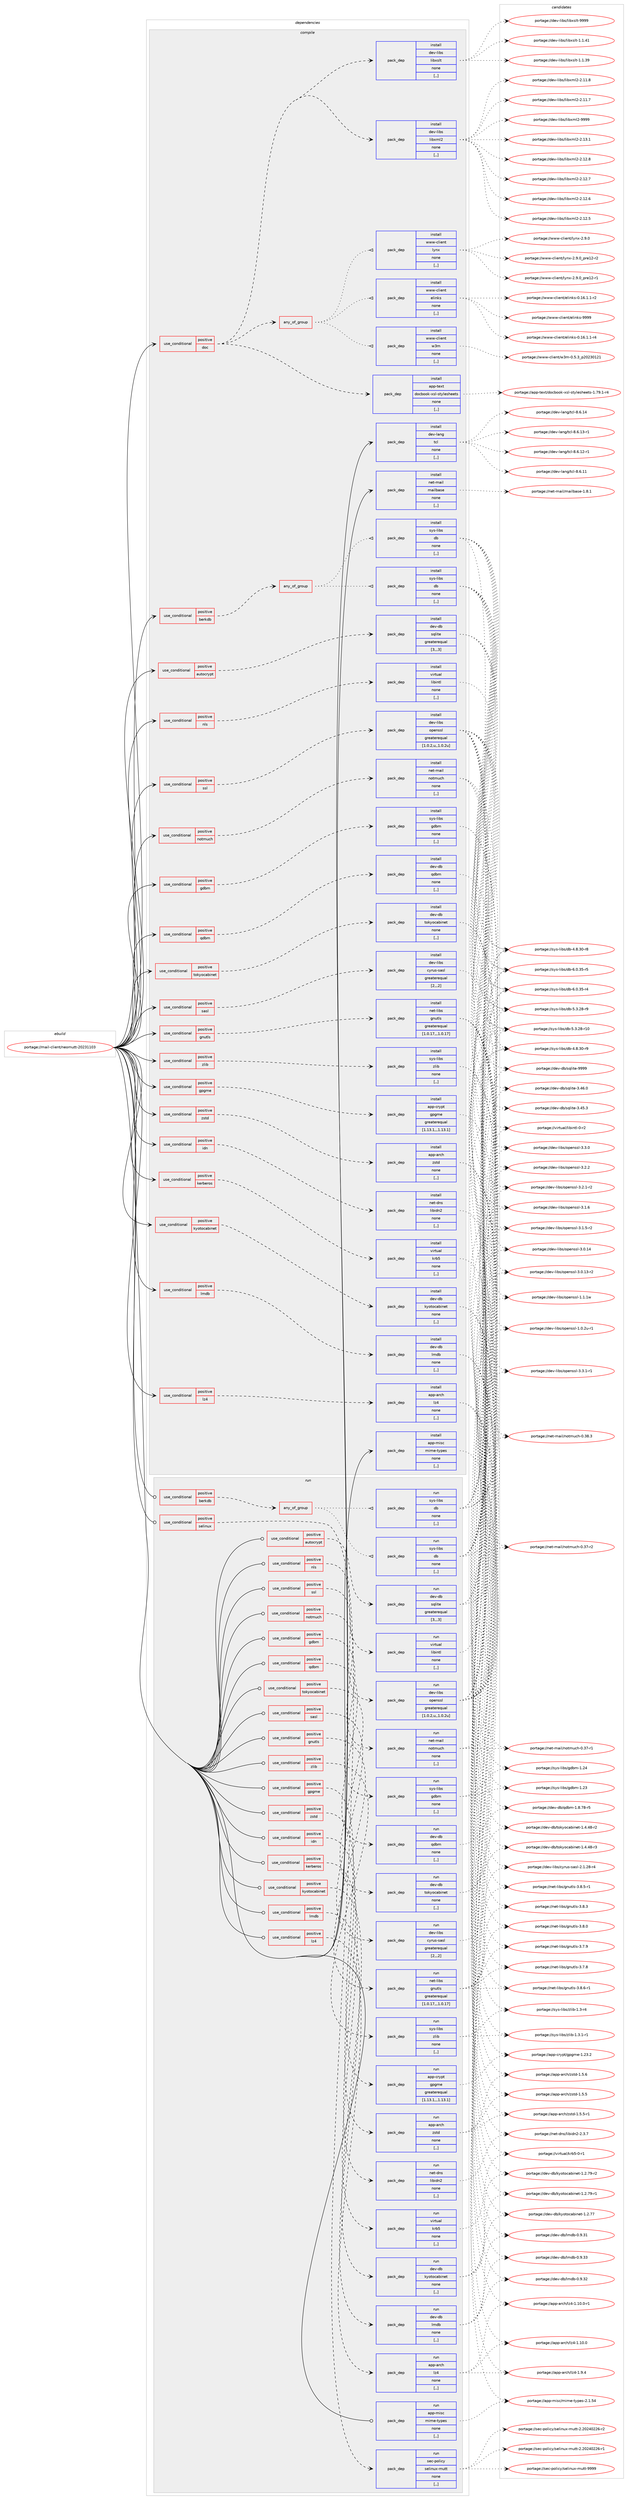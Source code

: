 digraph prolog {

# *************
# Graph options
# *************

newrank=true;
concentrate=true;
compound=true;
graph [rankdir=LR,fontname=Helvetica,fontsize=10,ranksep=1.5];#, ranksep=2.5, nodesep=0.2];
edge  [arrowhead=vee];
node  [fontname=Helvetica,fontsize=10];

# **********
# The ebuild
# **********

subgraph cluster_leftcol {
color=gray;
label=<<i>ebuild</i>>;
id [label="portage://mail-client/neomutt-20231103", color=red, width=4, href="../mail-client/neomutt-20231103.svg"];
}

# ****************
# The dependencies
# ****************

subgraph cluster_midcol {
color=gray;
label=<<i>dependencies</i>>;
subgraph cluster_compile {
fillcolor="#eeeeee";
style=filled;
label=<<i>compile</i>>;
subgraph cond69732 {
dependency277398 [label=<<TABLE BORDER="0" CELLBORDER="1" CELLSPACING="0" CELLPADDING="4"><TR><TD ROWSPAN="3" CELLPADDING="10">use_conditional</TD></TR><TR><TD>positive</TD></TR><TR><TD>autocrypt</TD></TR></TABLE>>, shape=none, color=red];
subgraph pack205429 {
dependency277399 [label=<<TABLE BORDER="0" CELLBORDER="1" CELLSPACING="0" CELLPADDING="4" WIDTH="220"><TR><TD ROWSPAN="6" CELLPADDING="30">pack_dep</TD></TR><TR><TD WIDTH="110">install</TD></TR><TR><TD>dev-db</TD></TR><TR><TD>sqlite</TD></TR><TR><TD>greaterequal</TD></TR><TR><TD>[3,,,3]</TD></TR></TABLE>>, shape=none, color=blue];
}
dependency277398:e -> dependency277399:w [weight=20,style="dashed",arrowhead="vee"];
}
id:e -> dependency277398:w [weight=20,style="solid",arrowhead="vee"];
subgraph cond69733 {
dependency277400 [label=<<TABLE BORDER="0" CELLBORDER="1" CELLSPACING="0" CELLPADDING="4"><TR><TD ROWSPAN="3" CELLPADDING="10">use_conditional</TD></TR><TR><TD>positive</TD></TR><TR><TD>berkdb</TD></TR></TABLE>>, shape=none, color=red];
subgraph any2076 {
dependency277401 [label=<<TABLE BORDER="0" CELLBORDER="1" CELLSPACING="0" CELLPADDING="4"><TR><TD CELLPADDING="10">any_of_group</TD></TR></TABLE>>, shape=none, color=red];subgraph pack205430 {
dependency277402 [label=<<TABLE BORDER="0" CELLBORDER="1" CELLSPACING="0" CELLPADDING="4" WIDTH="220"><TR><TD ROWSPAN="6" CELLPADDING="30">pack_dep</TD></TR><TR><TD WIDTH="110">install</TD></TR><TR><TD>sys-libs</TD></TR><TR><TD>db</TD></TR><TR><TD>none</TD></TR><TR><TD>[,,]</TD></TR></TABLE>>, shape=none, color=blue];
}
dependency277401:e -> dependency277402:w [weight=20,style="dotted",arrowhead="oinv"];
subgraph pack205431 {
dependency277403 [label=<<TABLE BORDER="0" CELLBORDER="1" CELLSPACING="0" CELLPADDING="4" WIDTH="220"><TR><TD ROWSPAN="6" CELLPADDING="30">pack_dep</TD></TR><TR><TD WIDTH="110">install</TD></TR><TR><TD>sys-libs</TD></TR><TR><TD>db</TD></TR><TR><TD>none</TD></TR><TR><TD>[,,]</TD></TR></TABLE>>, shape=none, color=blue];
}
dependency277401:e -> dependency277403:w [weight=20,style="dotted",arrowhead="oinv"];
}
dependency277400:e -> dependency277401:w [weight=20,style="dashed",arrowhead="vee"];
}
id:e -> dependency277400:w [weight=20,style="solid",arrowhead="vee"];
subgraph cond69734 {
dependency277404 [label=<<TABLE BORDER="0" CELLBORDER="1" CELLSPACING="0" CELLPADDING="4"><TR><TD ROWSPAN="3" CELLPADDING="10">use_conditional</TD></TR><TR><TD>positive</TD></TR><TR><TD>doc</TD></TR></TABLE>>, shape=none, color=red];
subgraph pack205432 {
dependency277405 [label=<<TABLE BORDER="0" CELLBORDER="1" CELLSPACING="0" CELLPADDING="4" WIDTH="220"><TR><TD ROWSPAN="6" CELLPADDING="30">pack_dep</TD></TR><TR><TD WIDTH="110">install</TD></TR><TR><TD>dev-libs</TD></TR><TR><TD>libxml2</TD></TR><TR><TD>none</TD></TR><TR><TD>[,,]</TD></TR></TABLE>>, shape=none, color=blue];
}
dependency277404:e -> dependency277405:w [weight=20,style="dashed",arrowhead="vee"];
subgraph pack205433 {
dependency277406 [label=<<TABLE BORDER="0" CELLBORDER="1" CELLSPACING="0" CELLPADDING="4" WIDTH="220"><TR><TD ROWSPAN="6" CELLPADDING="30">pack_dep</TD></TR><TR><TD WIDTH="110">install</TD></TR><TR><TD>dev-libs</TD></TR><TR><TD>libxslt</TD></TR><TR><TD>none</TD></TR><TR><TD>[,,]</TD></TR></TABLE>>, shape=none, color=blue];
}
dependency277404:e -> dependency277406:w [weight=20,style="dashed",arrowhead="vee"];
subgraph pack205434 {
dependency277407 [label=<<TABLE BORDER="0" CELLBORDER="1" CELLSPACING="0" CELLPADDING="4" WIDTH="220"><TR><TD ROWSPAN="6" CELLPADDING="30">pack_dep</TD></TR><TR><TD WIDTH="110">install</TD></TR><TR><TD>app-text</TD></TR><TR><TD>docbook-xsl-stylesheets</TD></TR><TR><TD>none</TD></TR><TR><TD>[,,]</TD></TR></TABLE>>, shape=none, color=blue];
}
dependency277404:e -> dependency277407:w [weight=20,style="dashed",arrowhead="vee"];
subgraph any2077 {
dependency277408 [label=<<TABLE BORDER="0" CELLBORDER="1" CELLSPACING="0" CELLPADDING="4"><TR><TD CELLPADDING="10">any_of_group</TD></TR></TABLE>>, shape=none, color=red];subgraph pack205435 {
dependency277409 [label=<<TABLE BORDER="0" CELLBORDER="1" CELLSPACING="0" CELLPADDING="4" WIDTH="220"><TR><TD ROWSPAN="6" CELLPADDING="30">pack_dep</TD></TR><TR><TD WIDTH="110">install</TD></TR><TR><TD>www-client</TD></TR><TR><TD>lynx</TD></TR><TR><TD>none</TD></TR><TR><TD>[,,]</TD></TR></TABLE>>, shape=none, color=blue];
}
dependency277408:e -> dependency277409:w [weight=20,style="dotted",arrowhead="oinv"];
subgraph pack205436 {
dependency277410 [label=<<TABLE BORDER="0" CELLBORDER="1" CELLSPACING="0" CELLPADDING="4" WIDTH="220"><TR><TD ROWSPAN="6" CELLPADDING="30">pack_dep</TD></TR><TR><TD WIDTH="110">install</TD></TR><TR><TD>www-client</TD></TR><TR><TD>w3m</TD></TR><TR><TD>none</TD></TR><TR><TD>[,,]</TD></TR></TABLE>>, shape=none, color=blue];
}
dependency277408:e -> dependency277410:w [weight=20,style="dotted",arrowhead="oinv"];
subgraph pack205437 {
dependency277411 [label=<<TABLE BORDER="0" CELLBORDER="1" CELLSPACING="0" CELLPADDING="4" WIDTH="220"><TR><TD ROWSPAN="6" CELLPADDING="30">pack_dep</TD></TR><TR><TD WIDTH="110">install</TD></TR><TR><TD>www-client</TD></TR><TR><TD>elinks</TD></TR><TR><TD>none</TD></TR><TR><TD>[,,]</TD></TR></TABLE>>, shape=none, color=blue];
}
dependency277408:e -> dependency277411:w [weight=20,style="dotted",arrowhead="oinv"];
}
dependency277404:e -> dependency277408:w [weight=20,style="dashed",arrowhead="vee"];
}
id:e -> dependency277404:w [weight=20,style="solid",arrowhead="vee"];
subgraph cond69735 {
dependency277412 [label=<<TABLE BORDER="0" CELLBORDER="1" CELLSPACING="0" CELLPADDING="4"><TR><TD ROWSPAN="3" CELLPADDING="10">use_conditional</TD></TR><TR><TD>positive</TD></TR><TR><TD>gdbm</TD></TR></TABLE>>, shape=none, color=red];
subgraph pack205438 {
dependency277413 [label=<<TABLE BORDER="0" CELLBORDER="1" CELLSPACING="0" CELLPADDING="4" WIDTH="220"><TR><TD ROWSPAN="6" CELLPADDING="30">pack_dep</TD></TR><TR><TD WIDTH="110">install</TD></TR><TR><TD>sys-libs</TD></TR><TR><TD>gdbm</TD></TR><TR><TD>none</TD></TR><TR><TD>[,,]</TD></TR></TABLE>>, shape=none, color=blue];
}
dependency277412:e -> dependency277413:w [weight=20,style="dashed",arrowhead="vee"];
}
id:e -> dependency277412:w [weight=20,style="solid",arrowhead="vee"];
subgraph cond69736 {
dependency277414 [label=<<TABLE BORDER="0" CELLBORDER="1" CELLSPACING="0" CELLPADDING="4"><TR><TD ROWSPAN="3" CELLPADDING="10">use_conditional</TD></TR><TR><TD>positive</TD></TR><TR><TD>gnutls</TD></TR></TABLE>>, shape=none, color=red];
subgraph pack205439 {
dependency277415 [label=<<TABLE BORDER="0" CELLBORDER="1" CELLSPACING="0" CELLPADDING="4" WIDTH="220"><TR><TD ROWSPAN="6" CELLPADDING="30">pack_dep</TD></TR><TR><TD WIDTH="110">install</TD></TR><TR><TD>net-libs</TD></TR><TR><TD>gnutls</TD></TR><TR><TD>greaterequal</TD></TR><TR><TD>[1.0.17,,,1.0.17]</TD></TR></TABLE>>, shape=none, color=blue];
}
dependency277414:e -> dependency277415:w [weight=20,style="dashed",arrowhead="vee"];
}
id:e -> dependency277414:w [weight=20,style="solid",arrowhead="vee"];
subgraph cond69737 {
dependency277416 [label=<<TABLE BORDER="0" CELLBORDER="1" CELLSPACING="0" CELLPADDING="4"><TR><TD ROWSPAN="3" CELLPADDING="10">use_conditional</TD></TR><TR><TD>positive</TD></TR><TR><TD>gpgme</TD></TR></TABLE>>, shape=none, color=red];
subgraph pack205440 {
dependency277417 [label=<<TABLE BORDER="0" CELLBORDER="1" CELLSPACING="0" CELLPADDING="4" WIDTH="220"><TR><TD ROWSPAN="6" CELLPADDING="30">pack_dep</TD></TR><TR><TD WIDTH="110">install</TD></TR><TR><TD>app-crypt</TD></TR><TR><TD>gpgme</TD></TR><TR><TD>greaterequal</TD></TR><TR><TD>[1.13.1,,,1.13.1]</TD></TR></TABLE>>, shape=none, color=blue];
}
dependency277416:e -> dependency277417:w [weight=20,style="dashed",arrowhead="vee"];
}
id:e -> dependency277416:w [weight=20,style="solid",arrowhead="vee"];
subgraph cond69738 {
dependency277418 [label=<<TABLE BORDER="0" CELLBORDER="1" CELLSPACING="0" CELLPADDING="4"><TR><TD ROWSPAN="3" CELLPADDING="10">use_conditional</TD></TR><TR><TD>positive</TD></TR><TR><TD>idn</TD></TR></TABLE>>, shape=none, color=red];
subgraph pack205441 {
dependency277419 [label=<<TABLE BORDER="0" CELLBORDER="1" CELLSPACING="0" CELLPADDING="4" WIDTH="220"><TR><TD ROWSPAN="6" CELLPADDING="30">pack_dep</TD></TR><TR><TD WIDTH="110">install</TD></TR><TR><TD>net-dns</TD></TR><TR><TD>libidn2</TD></TR><TR><TD>none</TD></TR><TR><TD>[,,]</TD></TR></TABLE>>, shape=none, color=blue];
}
dependency277418:e -> dependency277419:w [weight=20,style="dashed",arrowhead="vee"];
}
id:e -> dependency277418:w [weight=20,style="solid",arrowhead="vee"];
subgraph cond69739 {
dependency277420 [label=<<TABLE BORDER="0" CELLBORDER="1" CELLSPACING="0" CELLPADDING="4"><TR><TD ROWSPAN="3" CELLPADDING="10">use_conditional</TD></TR><TR><TD>positive</TD></TR><TR><TD>kerberos</TD></TR></TABLE>>, shape=none, color=red];
subgraph pack205442 {
dependency277421 [label=<<TABLE BORDER="0" CELLBORDER="1" CELLSPACING="0" CELLPADDING="4" WIDTH="220"><TR><TD ROWSPAN="6" CELLPADDING="30">pack_dep</TD></TR><TR><TD WIDTH="110">install</TD></TR><TR><TD>virtual</TD></TR><TR><TD>krb5</TD></TR><TR><TD>none</TD></TR><TR><TD>[,,]</TD></TR></TABLE>>, shape=none, color=blue];
}
dependency277420:e -> dependency277421:w [weight=20,style="dashed",arrowhead="vee"];
}
id:e -> dependency277420:w [weight=20,style="solid",arrowhead="vee"];
subgraph cond69740 {
dependency277422 [label=<<TABLE BORDER="0" CELLBORDER="1" CELLSPACING="0" CELLPADDING="4"><TR><TD ROWSPAN="3" CELLPADDING="10">use_conditional</TD></TR><TR><TD>positive</TD></TR><TR><TD>kyotocabinet</TD></TR></TABLE>>, shape=none, color=red];
subgraph pack205443 {
dependency277423 [label=<<TABLE BORDER="0" CELLBORDER="1" CELLSPACING="0" CELLPADDING="4" WIDTH="220"><TR><TD ROWSPAN="6" CELLPADDING="30">pack_dep</TD></TR><TR><TD WIDTH="110">install</TD></TR><TR><TD>dev-db</TD></TR><TR><TD>kyotocabinet</TD></TR><TR><TD>none</TD></TR><TR><TD>[,,]</TD></TR></TABLE>>, shape=none, color=blue];
}
dependency277422:e -> dependency277423:w [weight=20,style="dashed",arrowhead="vee"];
}
id:e -> dependency277422:w [weight=20,style="solid",arrowhead="vee"];
subgraph cond69741 {
dependency277424 [label=<<TABLE BORDER="0" CELLBORDER="1" CELLSPACING="0" CELLPADDING="4"><TR><TD ROWSPAN="3" CELLPADDING="10">use_conditional</TD></TR><TR><TD>positive</TD></TR><TR><TD>lmdb</TD></TR></TABLE>>, shape=none, color=red];
subgraph pack205444 {
dependency277425 [label=<<TABLE BORDER="0" CELLBORDER="1" CELLSPACING="0" CELLPADDING="4" WIDTH="220"><TR><TD ROWSPAN="6" CELLPADDING="30">pack_dep</TD></TR><TR><TD WIDTH="110">install</TD></TR><TR><TD>dev-db</TD></TR><TR><TD>lmdb</TD></TR><TR><TD>none</TD></TR><TR><TD>[,,]</TD></TR></TABLE>>, shape=none, color=blue];
}
dependency277424:e -> dependency277425:w [weight=20,style="dashed",arrowhead="vee"];
}
id:e -> dependency277424:w [weight=20,style="solid",arrowhead="vee"];
subgraph cond69742 {
dependency277426 [label=<<TABLE BORDER="0" CELLBORDER="1" CELLSPACING="0" CELLPADDING="4"><TR><TD ROWSPAN="3" CELLPADDING="10">use_conditional</TD></TR><TR><TD>positive</TD></TR><TR><TD>lz4</TD></TR></TABLE>>, shape=none, color=red];
subgraph pack205445 {
dependency277427 [label=<<TABLE BORDER="0" CELLBORDER="1" CELLSPACING="0" CELLPADDING="4" WIDTH="220"><TR><TD ROWSPAN="6" CELLPADDING="30">pack_dep</TD></TR><TR><TD WIDTH="110">install</TD></TR><TR><TD>app-arch</TD></TR><TR><TD>lz4</TD></TR><TR><TD>none</TD></TR><TR><TD>[,,]</TD></TR></TABLE>>, shape=none, color=blue];
}
dependency277426:e -> dependency277427:w [weight=20,style="dashed",arrowhead="vee"];
}
id:e -> dependency277426:w [weight=20,style="solid",arrowhead="vee"];
subgraph cond69743 {
dependency277428 [label=<<TABLE BORDER="0" CELLBORDER="1" CELLSPACING="0" CELLPADDING="4"><TR><TD ROWSPAN="3" CELLPADDING="10">use_conditional</TD></TR><TR><TD>positive</TD></TR><TR><TD>nls</TD></TR></TABLE>>, shape=none, color=red];
subgraph pack205446 {
dependency277429 [label=<<TABLE BORDER="0" CELLBORDER="1" CELLSPACING="0" CELLPADDING="4" WIDTH="220"><TR><TD ROWSPAN="6" CELLPADDING="30">pack_dep</TD></TR><TR><TD WIDTH="110">install</TD></TR><TR><TD>virtual</TD></TR><TR><TD>libintl</TD></TR><TR><TD>none</TD></TR><TR><TD>[,,]</TD></TR></TABLE>>, shape=none, color=blue];
}
dependency277428:e -> dependency277429:w [weight=20,style="dashed",arrowhead="vee"];
}
id:e -> dependency277428:w [weight=20,style="solid",arrowhead="vee"];
subgraph cond69744 {
dependency277430 [label=<<TABLE BORDER="0" CELLBORDER="1" CELLSPACING="0" CELLPADDING="4"><TR><TD ROWSPAN="3" CELLPADDING="10">use_conditional</TD></TR><TR><TD>positive</TD></TR><TR><TD>notmuch</TD></TR></TABLE>>, shape=none, color=red];
subgraph pack205447 {
dependency277431 [label=<<TABLE BORDER="0" CELLBORDER="1" CELLSPACING="0" CELLPADDING="4" WIDTH="220"><TR><TD ROWSPAN="6" CELLPADDING="30">pack_dep</TD></TR><TR><TD WIDTH="110">install</TD></TR><TR><TD>net-mail</TD></TR><TR><TD>notmuch</TD></TR><TR><TD>none</TD></TR><TR><TD>[,,]</TD></TR></TABLE>>, shape=none, color=blue];
}
dependency277430:e -> dependency277431:w [weight=20,style="dashed",arrowhead="vee"];
}
id:e -> dependency277430:w [weight=20,style="solid",arrowhead="vee"];
subgraph cond69745 {
dependency277432 [label=<<TABLE BORDER="0" CELLBORDER="1" CELLSPACING="0" CELLPADDING="4"><TR><TD ROWSPAN="3" CELLPADDING="10">use_conditional</TD></TR><TR><TD>positive</TD></TR><TR><TD>qdbm</TD></TR></TABLE>>, shape=none, color=red];
subgraph pack205448 {
dependency277433 [label=<<TABLE BORDER="0" CELLBORDER="1" CELLSPACING="0" CELLPADDING="4" WIDTH="220"><TR><TD ROWSPAN="6" CELLPADDING="30">pack_dep</TD></TR><TR><TD WIDTH="110">install</TD></TR><TR><TD>dev-db</TD></TR><TR><TD>qdbm</TD></TR><TR><TD>none</TD></TR><TR><TD>[,,]</TD></TR></TABLE>>, shape=none, color=blue];
}
dependency277432:e -> dependency277433:w [weight=20,style="dashed",arrowhead="vee"];
}
id:e -> dependency277432:w [weight=20,style="solid",arrowhead="vee"];
subgraph cond69746 {
dependency277434 [label=<<TABLE BORDER="0" CELLBORDER="1" CELLSPACING="0" CELLPADDING="4"><TR><TD ROWSPAN="3" CELLPADDING="10">use_conditional</TD></TR><TR><TD>positive</TD></TR><TR><TD>sasl</TD></TR></TABLE>>, shape=none, color=red];
subgraph pack205449 {
dependency277435 [label=<<TABLE BORDER="0" CELLBORDER="1" CELLSPACING="0" CELLPADDING="4" WIDTH="220"><TR><TD ROWSPAN="6" CELLPADDING="30">pack_dep</TD></TR><TR><TD WIDTH="110">install</TD></TR><TR><TD>dev-libs</TD></TR><TR><TD>cyrus-sasl</TD></TR><TR><TD>greaterequal</TD></TR><TR><TD>[2,,,2]</TD></TR></TABLE>>, shape=none, color=blue];
}
dependency277434:e -> dependency277435:w [weight=20,style="dashed",arrowhead="vee"];
}
id:e -> dependency277434:w [weight=20,style="solid",arrowhead="vee"];
subgraph cond69747 {
dependency277436 [label=<<TABLE BORDER="0" CELLBORDER="1" CELLSPACING="0" CELLPADDING="4"><TR><TD ROWSPAN="3" CELLPADDING="10">use_conditional</TD></TR><TR><TD>positive</TD></TR><TR><TD>ssl</TD></TR></TABLE>>, shape=none, color=red];
subgraph pack205450 {
dependency277437 [label=<<TABLE BORDER="0" CELLBORDER="1" CELLSPACING="0" CELLPADDING="4" WIDTH="220"><TR><TD ROWSPAN="6" CELLPADDING="30">pack_dep</TD></TR><TR><TD WIDTH="110">install</TD></TR><TR><TD>dev-libs</TD></TR><TR><TD>openssl</TD></TR><TR><TD>greaterequal</TD></TR><TR><TD>[1.0.2,u,,1.0.2u]</TD></TR></TABLE>>, shape=none, color=blue];
}
dependency277436:e -> dependency277437:w [weight=20,style="dashed",arrowhead="vee"];
}
id:e -> dependency277436:w [weight=20,style="solid",arrowhead="vee"];
subgraph cond69748 {
dependency277438 [label=<<TABLE BORDER="0" CELLBORDER="1" CELLSPACING="0" CELLPADDING="4"><TR><TD ROWSPAN="3" CELLPADDING="10">use_conditional</TD></TR><TR><TD>positive</TD></TR><TR><TD>tokyocabinet</TD></TR></TABLE>>, shape=none, color=red];
subgraph pack205451 {
dependency277439 [label=<<TABLE BORDER="0" CELLBORDER="1" CELLSPACING="0" CELLPADDING="4" WIDTH="220"><TR><TD ROWSPAN="6" CELLPADDING="30">pack_dep</TD></TR><TR><TD WIDTH="110">install</TD></TR><TR><TD>dev-db</TD></TR><TR><TD>tokyocabinet</TD></TR><TR><TD>none</TD></TR><TR><TD>[,,]</TD></TR></TABLE>>, shape=none, color=blue];
}
dependency277438:e -> dependency277439:w [weight=20,style="dashed",arrowhead="vee"];
}
id:e -> dependency277438:w [weight=20,style="solid",arrowhead="vee"];
subgraph cond69749 {
dependency277440 [label=<<TABLE BORDER="0" CELLBORDER="1" CELLSPACING="0" CELLPADDING="4"><TR><TD ROWSPAN="3" CELLPADDING="10">use_conditional</TD></TR><TR><TD>positive</TD></TR><TR><TD>zlib</TD></TR></TABLE>>, shape=none, color=red];
subgraph pack205452 {
dependency277441 [label=<<TABLE BORDER="0" CELLBORDER="1" CELLSPACING="0" CELLPADDING="4" WIDTH="220"><TR><TD ROWSPAN="6" CELLPADDING="30">pack_dep</TD></TR><TR><TD WIDTH="110">install</TD></TR><TR><TD>sys-libs</TD></TR><TR><TD>zlib</TD></TR><TR><TD>none</TD></TR><TR><TD>[,,]</TD></TR></TABLE>>, shape=none, color=blue];
}
dependency277440:e -> dependency277441:w [weight=20,style="dashed",arrowhead="vee"];
}
id:e -> dependency277440:w [weight=20,style="solid",arrowhead="vee"];
subgraph cond69750 {
dependency277442 [label=<<TABLE BORDER="0" CELLBORDER="1" CELLSPACING="0" CELLPADDING="4"><TR><TD ROWSPAN="3" CELLPADDING="10">use_conditional</TD></TR><TR><TD>positive</TD></TR><TR><TD>zstd</TD></TR></TABLE>>, shape=none, color=red];
subgraph pack205453 {
dependency277443 [label=<<TABLE BORDER="0" CELLBORDER="1" CELLSPACING="0" CELLPADDING="4" WIDTH="220"><TR><TD ROWSPAN="6" CELLPADDING="30">pack_dep</TD></TR><TR><TD WIDTH="110">install</TD></TR><TR><TD>app-arch</TD></TR><TR><TD>zstd</TD></TR><TR><TD>none</TD></TR><TR><TD>[,,]</TD></TR></TABLE>>, shape=none, color=blue];
}
dependency277442:e -> dependency277443:w [weight=20,style="dashed",arrowhead="vee"];
}
id:e -> dependency277442:w [weight=20,style="solid",arrowhead="vee"];
subgraph pack205454 {
dependency277444 [label=<<TABLE BORDER="0" CELLBORDER="1" CELLSPACING="0" CELLPADDING="4" WIDTH="220"><TR><TD ROWSPAN="6" CELLPADDING="30">pack_dep</TD></TR><TR><TD WIDTH="110">install</TD></TR><TR><TD>app-misc</TD></TR><TR><TD>mime-types</TD></TR><TR><TD>none</TD></TR><TR><TD>[,,]</TD></TR></TABLE>>, shape=none, color=blue];
}
id:e -> dependency277444:w [weight=20,style="solid",arrowhead="vee"];
subgraph pack205455 {
dependency277445 [label=<<TABLE BORDER="0" CELLBORDER="1" CELLSPACING="0" CELLPADDING="4" WIDTH="220"><TR><TD ROWSPAN="6" CELLPADDING="30">pack_dep</TD></TR><TR><TD WIDTH="110">install</TD></TR><TR><TD>dev-lang</TD></TR><TR><TD>tcl</TD></TR><TR><TD>none</TD></TR><TR><TD>[,,]</TD></TR></TABLE>>, shape=none, color=blue];
}
id:e -> dependency277445:w [weight=20,style="solid",arrowhead="vee"];
subgraph pack205456 {
dependency277446 [label=<<TABLE BORDER="0" CELLBORDER="1" CELLSPACING="0" CELLPADDING="4" WIDTH="220"><TR><TD ROWSPAN="6" CELLPADDING="30">pack_dep</TD></TR><TR><TD WIDTH="110">install</TD></TR><TR><TD>net-mail</TD></TR><TR><TD>mailbase</TD></TR><TR><TD>none</TD></TR><TR><TD>[,,]</TD></TR></TABLE>>, shape=none, color=blue];
}
id:e -> dependency277446:w [weight=20,style="solid",arrowhead="vee"];
}
subgraph cluster_compileandrun {
fillcolor="#eeeeee";
style=filled;
label=<<i>compile and run</i>>;
}
subgraph cluster_run {
fillcolor="#eeeeee";
style=filled;
label=<<i>run</i>>;
subgraph cond69751 {
dependency277447 [label=<<TABLE BORDER="0" CELLBORDER="1" CELLSPACING="0" CELLPADDING="4"><TR><TD ROWSPAN="3" CELLPADDING="10">use_conditional</TD></TR><TR><TD>positive</TD></TR><TR><TD>autocrypt</TD></TR></TABLE>>, shape=none, color=red];
subgraph pack205457 {
dependency277448 [label=<<TABLE BORDER="0" CELLBORDER="1" CELLSPACING="0" CELLPADDING="4" WIDTH="220"><TR><TD ROWSPAN="6" CELLPADDING="30">pack_dep</TD></TR><TR><TD WIDTH="110">run</TD></TR><TR><TD>dev-db</TD></TR><TR><TD>sqlite</TD></TR><TR><TD>greaterequal</TD></TR><TR><TD>[3,,,3]</TD></TR></TABLE>>, shape=none, color=blue];
}
dependency277447:e -> dependency277448:w [weight=20,style="dashed",arrowhead="vee"];
}
id:e -> dependency277447:w [weight=20,style="solid",arrowhead="odot"];
subgraph cond69752 {
dependency277449 [label=<<TABLE BORDER="0" CELLBORDER="1" CELLSPACING="0" CELLPADDING="4"><TR><TD ROWSPAN="3" CELLPADDING="10">use_conditional</TD></TR><TR><TD>positive</TD></TR><TR><TD>berkdb</TD></TR></TABLE>>, shape=none, color=red];
subgraph any2078 {
dependency277450 [label=<<TABLE BORDER="0" CELLBORDER="1" CELLSPACING="0" CELLPADDING="4"><TR><TD CELLPADDING="10">any_of_group</TD></TR></TABLE>>, shape=none, color=red];subgraph pack205458 {
dependency277451 [label=<<TABLE BORDER="0" CELLBORDER="1" CELLSPACING="0" CELLPADDING="4" WIDTH="220"><TR><TD ROWSPAN="6" CELLPADDING="30">pack_dep</TD></TR><TR><TD WIDTH="110">run</TD></TR><TR><TD>sys-libs</TD></TR><TR><TD>db</TD></TR><TR><TD>none</TD></TR><TR><TD>[,,]</TD></TR></TABLE>>, shape=none, color=blue];
}
dependency277450:e -> dependency277451:w [weight=20,style="dotted",arrowhead="oinv"];
subgraph pack205459 {
dependency277452 [label=<<TABLE BORDER="0" CELLBORDER="1" CELLSPACING="0" CELLPADDING="4" WIDTH="220"><TR><TD ROWSPAN="6" CELLPADDING="30">pack_dep</TD></TR><TR><TD WIDTH="110">run</TD></TR><TR><TD>sys-libs</TD></TR><TR><TD>db</TD></TR><TR><TD>none</TD></TR><TR><TD>[,,]</TD></TR></TABLE>>, shape=none, color=blue];
}
dependency277450:e -> dependency277452:w [weight=20,style="dotted",arrowhead="oinv"];
}
dependency277449:e -> dependency277450:w [weight=20,style="dashed",arrowhead="vee"];
}
id:e -> dependency277449:w [weight=20,style="solid",arrowhead="odot"];
subgraph cond69753 {
dependency277453 [label=<<TABLE BORDER="0" CELLBORDER="1" CELLSPACING="0" CELLPADDING="4"><TR><TD ROWSPAN="3" CELLPADDING="10">use_conditional</TD></TR><TR><TD>positive</TD></TR><TR><TD>gdbm</TD></TR></TABLE>>, shape=none, color=red];
subgraph pack205460 {
dependency277454 [label=<<TABLE BORDER="0" CELLBORDER="1" CELLSPACING="0" CELLPADDING="4" WIDTH="220"><TR><TD ROWSPAN="6" CELLPADDING="30">pack_dep</TD></TR><TR><TD WIDTH="110">run</TD></TR><TR><TD>sys-libs</TD></TR><TR><TD>gdbm</TD></TR><TR><TD>none</TD></TR><TR><TD>[,,]</TD></TR></TABLE>>, shape=none, color=blue];
}
dependency277453:e -> dependency277454:w [weight=20,style="dashed",arrowhead="vee"];
}
id:e -> dependency277453:w [weight=20,style="solid",arrowhead="odot"];
subgraph cond69754 {
dependency277455 [label=<<TABLE BORDER="0" CELLBORDER="1" CELLSPACING="0" CELLPADDING="4"><TR><TD ROWSPAN="3" CELLPADDING="10">use_conditional</TD></TR><TR><TD>positive</TD></TR><TR><TD>gnutls</TD></TR></TABLE>>, shape=none, color=red];
subgraph pack205461 {
dependency277456 [label=<<TABLE BORDER="0" CELLBORDER="1" CELLSPACING="0" CELLPADDING="4" WIDTH="220"><TR><TD ROWSPAN="6" CELLPADDING="30">pack_dep</TD></TR><TR><TD WIDTH="110">run</TD></TR><TR><TD>net-libs</TD></TR><TR><TD>gnutls</TD></TR><TR><TD>greaterequal</TD></TR><TR><TD>[1.0.17,,,1.0.17]</TD></TR></TABLE>>, shape=none, color=blue];
}
dependency277455:e -> dependency277456:w [weight=20,style="dashed",arrowhead="vee"];
}
id:e -> dependency277455:w [weight=20,style="solid",arrowhead="odot"];
subgraph cond69755 {
dependency277457 [label=<<TABLE BORDER="0" CELLBORDER="1" CELLSPACING="0" CELLPADDING="4"><TR><TD ROWSPAN="3" CELLPADDING="10">use_conditional</TD></TR><TR><TD>positive</TD></TR><TR><TD>gpgme</TD></TR></TABLE>>, shape=none, color=red];
subgraph pack205462 {
dependency277458 [label=<<TABLE BORDER="0" CELLBORDER="1" CELLSPACING="0" CELLPADDING="4" WIDTH="220"><TR><TD ROWSPAN="6" CELLPADDING="30">pack_dep</TD></TR><TR><TD WIDTH="110">run</TD></TR><TR><TD>app-crypt</TD></TR><TR><TD>gpgme</TD></TR><TR><TD>greaterequal</TD></TR><TR><TD>[1.13.1,,,1.13.1]</TD></TR></TABLE>>, shape=none, color=blue];
}
dependency277457:e -> dependency277458:w [weight=20,style="dashed",arrowhead="vee"];
}
id:e -> dependency277457:w [weight=20,style="solid",arrowhead="odot"];
subgraph cond69756 {
dependency277459 [label=<<TABLE BORDER="0" CELLBORDER="1" CELLSPACING="0" CELLPADDING="4"><TR><TD ROWSPAN="3" CELLPADDING="10">use_conditional</TD></TR><TR><TD>positive</TD></TR><TR><TD>idn</TD></TR></TABLE>>, shape=none, color=red];
subgraph pack205463 {
dependency277460 [label=<<TABLE BORDER="0" CELLBORDER="1" CELLSPACING="0" CELLPADDING="4" WIDTH="220"><TR><TD ROWSPAN="6" CELLPADDING="30">pack_dep</TD></TR><TR><TD WIDTH="110">run</TD></TR><TR><TD>net-dns</TD></TR><TR><TD>libidn2</TD></TR><TR><TD>none</TD></TR><TR><TD>[,,]</TD></TR></TABLE>>, shape=none, color=blue];
}
dependency277459:e -> dependency277460:w [weight=20,style="dashed",arrowhead="vee"];
}
id:e -> dependency277459:w [weight=20,style="solid",arrowhead="odot"];
subgraph cond69757 {
dependency277461 [label=<<TABLE BORDER="0" CELLBORDER="1" CELLSPACING="0" CELLPADDING="4"><TR><TD ROWSPAN="3" CELLPADDING="10">use_conditional</TD></TR><TR><TD>positive</TD></TR><TR><TD>kerberos</TD></TR></TABLE>>, shape=none, color=red];
subgraph pack205464 {
dependency277462 [label=<<TABLE BORDER="0" CELLBORDER="1" CELLSPACING="0" CELLPADDING="4" WIDTH="220"><TR><TD ROWSPAN="6" CELLPADDING="30">pack_dep</TD></TR><TR><TD WIDTH="110">run</TD></TR><TR><TD>virtual</TD></TR><TR><TD>krb5</TD></TR><TR><TD>none</TD></TR><TR><TD>[,,]</TD></TR></TABLE>>, shape=none, color=blue];
}
dependency277461:e -> dependency277462:w [weight=20,style="dashed",arrowhead="vee"];
}
id:e -> dependency277461:w [weight=20,style="solid",arrowhead="odot"];
subgraph cond69758 {
dependency277463 [label=<<TABLE BORDER="0" CELLBORDER="1" CELLSPACING="0" CELLPADDING="4"><TR><TD ROWSPAN="3" CELLPADDING="10">use_conditional</TD></TR><TR><TD>positive</TD></TR><TR><TD>kyotocabinet</TD></TR></TABLE>>, shape=none, color=red];
subgraph pack205465 {
dependency277464 [label=<<TABLE BORDER="0" CELLBORDER="1" CELLSPACING="0" CELLPADDING="4" WIDTH="220"><TR><TD ROWSPAN="6" CELLPADDING="30">pack_dep</TD></TR><TR><TD WIDTH="110">run</TD></TR><TR><TD>dev-db</TD></TR><TR><TD>kyotocabinet</TD></TR><TR><TD>none</TD></TR><TR><TD>[,,]</TD></TR></TABLE>>, shape=none, color=blue];
}
dependency277463:e -> dependency277464:w [weight=20,style="dashed",arrowhead="vee"];
}
id:e -> dependency277463:w [weight=20,style="solid",arrowhead="odot"];
subgraph cond69759 {
dependency277465 [label=<<TABLE BORDER="0" CELLBORDER="1" CELLSPACING="0" CELLPADDING="4"><TR><TD ROWSPAN="3" CELLPADDING="10">use_conditional</TD></TR><TR><TD>positive</TD></TR><TR><TD>lmdb</TD></TR></TABLE>>, shape=none, color=red];
subgraph pack205466 {
dependency277466 [label=<<TABLE BORDER="0" CELLBORDER="1" CELLSPACING="0" CELLPADDING="4" WIDTH="220"><TR><TD ROWSPAN="6" CELLPADDING="30">pack_dep</TD></TR><TR><TD WIDTH="110">run</TD></TR><TR><TD>dev-db</TD></TR><TR><TD>lmdb</TD></TR><TR><TD>none</TD></TR><TR><TD>[,,]</TD></TR></TABLE>>, shape=none, color=blue];
}
dependency277465:e -> dependency277466:w [weight=20,style="dashed",arrowhead="vee"];
}
id:e -> dependency277465:w [weight=20,style="solid",arrowhead="odot"];
subgraph cond69760 {
dependency277467 [label=<<TABLE BORDER="0" CELLBORDER="1" CELLSPACING="0" CELLPADDING="4"><TR><TD ROWSPAN="3" CELLPADDING="10">use_conditional</TD></TR><TR><TD>positive</TD></TR><TR><TD>lz4</TD></TR></TABLE>>, shape=none, color=red];
subgraph pack205467 {
dependency277468 [label=<<TABLE BORDER="0" CELLBORDER="1" CELLSPACING="0" CELLPADDING="4" WIDTH="220"><TR><TD ROWSPAN="6" CELLPADDING="30">pack_dep</TD></TR><TR><TD WIDTH="110">run</TD></TR><TR><TD>app-arch</TD></TR><TR><TD>lz4</TD></TR><TR><TD>none</TD></TR><TR><TD>[,,]</TD></TR></TABLE>>, shape=none, color=blue];
}
dependency277467:e -> dependency277468:w [weight=20,style="dashed",arrowhead="vee"];
}
id:e -> dependency277467:w [weight=20,style="solid",arrowhead="odot"];
subgraph cond69761 {
dependency277469 [label=<<TABLE BORDER="0" CELLBORDER="1" CELLSPACING="0" CELLPADDING="4"><TR><TD ROWSPAN="3" CELLPADDING="10">use_conditional</TD></TR><TR><TD>positive</TD></TR><TR><TD>nls</TD></TR></TABLE>>, shape=none, color=red];
subgraph pack205468 {
dependency277470 [label=<<TABLE BORDER="0" CELLBORDER="1" CELLSPACING="0" CELLPADDING="4" WIDTH="220"><TR><TD ROWSPAN="6" CELLPADDING="30">pack_dep</TD></TR><TR><TD WIDTH="110">run</TD></TR><TR><TD>virtual</TD></TR><TR><TD>libintl</TD></TR><TR><TD>none</TD></TR><TR><TD>[,,]</TD></TR></TABLE>>, shape=none, color=blue];
}
dependency277469:e -> dependency277470:w [weight=20,style="dashed",arrowhead="vee"];
}
id:e -> dependency277469:w [weight=20,style="solid",arrowhead="odot"];
subgraph cond69762 {
dependency277471 [label=<<TABLE BORDER="0" CELLBORDER="1" CELLSPACING="0" CELLPADDING="4"><TR><TD ROWSPAN="3" CELLPADDING="10">use_conditional</TD></TR><TR><TD>positive</TD></TR><TR><TD>notmuch</TD></TR></TABLE>>, shape=none, color=red];
subgraph pack205469 {
dependency277472 [label=<<TABLE BORDER="0" CELLBORDER="1" CELLSPACING="0" CELLPADDING="4" WIDTH="220"><TR><TD ROWSPAN="6" CELLPADDING="30">pack_dep</TD></TR><TR><TD WIDTH="110">run</TD></TR><TR><TD>net-mail</TD></TR><TR><TD>notmuch</TD></TR><TR><TD>none</TD></TR><TR><TD>[,,]</TD></TR></TABLE>>, shape=none, color=blue];
}
dependency277471:e -> dependency277472:w [weight=20,style="dashed",arrowhead="vee"];
}
id:e -> dependency277471:w [weight=20,style="solid",arrowhead="odot"];
subgraph cond69763 {
dependency277473 [label=<<TABLE BORDER="0" CELLBORDER="1" CELLSPACING="0" CELLPADDING="4"><TR><TD ROWSPAN="3" CELLPADDING="10">use_conditional</TD></TR><TR><TD>positive</TD></TR><TR><TD>qdbm</TD></TR></TABLE>>, shape=none, color=red];
subgraph pack205470 {
dependency277474 [label=<<TABLE BORDER="0" CELLBORDER="1" CELLSPACING="0" CELLPADDING="4" WIDTH="220"><TR><TD ROWSPAN="6" CELLPADDING="30">pack_dep</TD></TR><TR><TD WIDTH="110">run</TD></TR><TR><TD>dev-db</TD></TR><TR><TD>qdbm</TD></TR><TR><TD>none</TD></TR><TR><TD>[,,]</TD></TR></TABLE>>, shape=none, color=blue];
}
dependency277473:e -> dependency277474:w [weight=20,style="dashed",arrowhead="vee"];
}
id:e -> dependency277473:w [weight=20,style="solid",arrowhead="odot"];
subgraph cond69764 {
dependency277475 [label=<<TABLE BORDER="0" CELLBORDER="1" CELLSPACING="0" CELLPADDING="4"><TR><TD ROWSPAN="3" CELLPADDING="10">use_conditional</TD></TR><TR><TD>positive</TD></TR><TR><TD>sasl</TD></TR></TABLE>>, shape=none, color=red];
subgraph pack205471 {
dependency277476 [label=<<TABLE BORDER="0" CELLBORDER="1" CELLSPACING="0" CELLPADDING="4" WIDTH="220"><TR><TD ROWSPAN="6" CELLPADDING="30">pack_dep</TD></TR><TR><TD WIDTH="110">run</TD></TR><TR><TD>dev-libs</TD></TR><TR><TD>cyrus-sasl</TD></TR><TR><TD>greaterequal</TD></TR><TR><TD>[2,,,2]</TD></TR></TABLE>>, shape=none, color=blue];
}
dependency277475:e -> dependency277476:w [weight=20,style="dashed",arrowhead="vee"];
}
id:e -> dependency277475:w [weight=20,style="solid",arrowhead="odot"];
subgraph cond69765 {
dependency277477 [label=<<TABLE BORDER="0" CELLBORDER="1" CELLSPACING="0" CELLPADDING="4"><TR><TD ROWSPAN="3" CELLPADDING="10">use_conditional</TD></TR><TR><TD>positive</TD></TR><TR><TD>selinux</TD></TR></TABLE>>, shape=none, color=red];
subgraph pack205472 {
dependency277478 [label=<<TABLE BORDER="0" CELLBORDER="1" CELLSPACING="0" CELLPADDING="4" WIDTH="220"><TR><TD ROWSPAN="6" CELLPADDING="30">pack_dep</TD></TR><TR><TD WIDTH="110">run</TD></TR><TR><TD>sec-policy</TD></TR><TR><TD>selinux-mutt</TD></TR><TR><TD>none</TD></TR><TR><TD>[,,]</TD></TR></TABLE>>, shape=none, color=blue];
}
dependency277477:e -> dependency277478:w [weight=20,style="dashed",arrowhead="vee"];
}
id:e -> dependency277477:w [weight=20,style="solid",arrowhead="odot"];
subgraph cond69766 {
dependency277479 [label=<<TABLE BORDER="0" CELLBORDER="1" CELLSPACING="0" CELLPADDING="4"><TR><TD ROWSPAN="3" CELLPADDING="10">use_conditional</TD></TR><TR><TD>positive</TD></TR><TR><TD>ssl</TD></TR></TABLE>>, shape=none, color=red];
subgraph pack205473 {
dependency277480 [label=<<TABLE BORDER="0" CELLBORDER="1" CELLSPACING="0" CELLPADDING="4" WIDTH="220"><TR><TD ROWSPAN="6" CELLPADDING="30">pack_dep</TD></TR><TR><TD WIDTH="110">run</TD></TR><TR><TD>dev-libs</TD></TR><TR><TD>openssl</TD></TR><TR><TD>greaterequal</TD></TR><TR><TD>[1.0.2,u,,1.0.2u]</TD></TR></TABLE>>, shape=none, color=blue];
}
dependency277479:e -> dependency277480:w [weight=20,style="dashed",arrowhead="vee"];
}
id:e -> dependency277479:w [weight=20,style="solid",arrowhead="odot"];
subgraph cond69767 {
dependency277481 [label=<<TABLE BORDER="0" CELLBORDER="1" CELLSPACING="0" CELLPADDING="4"><TR><TD ROWSPAN="3" CELLPADDING="10">use_conditional</TD></TR><TR><TD>positive</TD></TR><TR><TD>tokyocabinet</TD></TR></TABLE>>, shape=none, color=red];
subgraph pack205474 {
dependency277482 [label=<<TABLE BORDER="0" CELLBORDER="1" CELLSPACING="0" CELLPADDING="4" WIDTH="220"><TR><TD ROWSPAN="6" CELLPADDING="30">pack_dep</TD></TR><TR><TD WIDTH="110">run</TD></TR><TR><TD>dev-db</TD></TR><TR><TD>tokyocabinet</TD></TR><TR><TD>none</TD></TR><TR><TD>[,,]</TD></TR></TABLE>>, shape=none, color=blue];
}
dependency277481:e -> dependency277482:w [weight=20,style="dashed",arrowhead="vee"];
}
id:e -> dependency277481:w [weight=20,style="solid",arrowhead="odot"];
subgraph cond69768 {
dependency277483 [label=<<TABLE BORDER="0" CELLBORDER="1" CELLSPACING="0" CELLPADDING="4"><TR><TD ROWSPAN="3" CELLPADDING="10">use_conditional</TD></TR><TR><TD>positive</TD></TR><TR><TD>zlib</TD></TR></TABLE>>, shape=none, color=red];
subgraph pack205475 {
dependency277484 [label=<<TABLE BORDER="0" CELLBORDER="1" CELLSPACING="0" CELLPADDING="4" WIDTH="220"><TR><TD ROWSPAN="6" CELLPADDING="30">pack_dep</TD></TR><TR><TD WIDTH="110">run</TD></TR><TR><TD>sys-libs</TD></TR><TR><TD>zlib</TD></TR><TR><TD>none</TD></TR><TR><TD>[,,]</TD></TR></TABLE>>, shape=none, color=blue];
}
dependency277483:e -> dependency277484:w [weight=20,style="dashed",arrowhead="vee"];
}
id:e -> dependency277483:w [weight=20,style="solid",arrowhead="odot"];
subgraph cond69769 {
dependency277485 [label=<<TABLE BORDER="0" CELLBORDER="1" CELLSPACING="0" CELLPADDING="4"><TR><TD ROWSPAN="3" CELLPADDING="10">use_conditional</TD></TR><TR><TD>positive</TD></TR><TR><TD>zstd</TD></TR></TABLE>>, shape=none, color=red];
subgraph pack205476 {
dependency277486 [label=<<TABLE BORDER="0" CELLBORDER="1" CELLSPACING="0" CELLPADDING="4" WIDTH="220"><TR><TD ROWSPAN="6" CELLPADDING="30">pack_dep</TD></TR><TR><TD WIDTH="110">run</TD></TR><TR><TD>app-arch</TD></TR><TR><TD>zstd</TD></TR><TR><TD>none</TD></TR><TR><TD>[,,]</TD></TR></TABLE>>, shape=none, color=blue];
}
dependency277485:e -> dependency277486:w [weight=20,style="dashed",arrowhead="vee"];
}
id:e -> dependency277485:w [weight=20,style="solid",arrowhead="odot"];
subgraph pack205477 {
dependency277487 [label=<<TABLE BORDER="0" CELLBORDER="1" CELLSPACING="0" CELLPADDING="4" WIDTH="220"><TR><TD ROWSPAN="6" CELLPADDING="30">pack_dep</TD></TR><TR><TD WIDTH="110">run</TD></TR><TR><TD>app-misc</TD></TR><TR><TD>mime-types</TD></TR><TR><TD>none</TD></TR><TR><TD>[,,]</TD></TR></TABLE>>, shape=none, color=blue];
}
id:e -> dependency277487:w [weight=20,style="solid",arrowhead="odot"];
}
}

# **************
# The candidates
# **************

subgraph cluster_choices {
rank=same;
color=gray;
label=<<i>candidates</i>>;

subgraph choice205429 {
color=black;
nodesep=1;
choice1001011184510098471151131081051161014557575757 [label="portage://dev-db/sqlite-9999", color=red, width=4,href="../dev-db/sqlite-9999.svg"];
choice10010111845100984711511310810511610145514652544648 [label="portage://dev-db/sqlite-3.46.0", color=red, width=4,href="../dev-db/sqlite-3.46.0.svg"];
choice10010111845100984711511310810511610145514652534651 [label="portage://dev-db/sqlite-3.45.3", color=red, width=4,href="../dev-db/sqlite-3.45.3.svg"];
dependency277399:e -> choice1001011184510098471151131081051161014557575757:w [style=dotted,weight="100"];
dependency277399:e -> choice10010111845100984711511310810511610145514652544648:w [style=dotted,weight="100"];
dependency277399:e -> choice10010111845100984711511310810511610145514652534651:w [style=dotted,weight="100"];
}
subgraph choice205430 {
color=black;
nodesep=1;
choice11512111545108105981154710098455446484651534511453 [label="portage://sys-libs/db-6.0.35-r5", color=red, width=4,href="../sys-libs/db-6.0.35-r5.svg"];
choice11512111545108105981154710098455446484651534511452 [label="portage://sys-libs/db-6.0.35-r4", color=red, width=4,href="../sys-libs/db-6.0.35-r4.svg"];
choice11512111545108105981154710098455346514650564511457 [label="portage://sys-libs/db-5.3.28-r9", color=red, width=4,href="../sys-libs/db-5.3.28-r9.svg"];
choice1151211154510810598115471009845534651465056451144948 [label="portage://sys-libs/db-5.3.28-r10", color=red, width=4,href="../sys-libs/db-5.3.28-r10.svg"];
choice11512111545108105981154710098455246564651484511457 [label="portage://sys-libs/db-4.8.30-r9", color=red, width=4,href="../sys-libs/db-4.8.30-r9.svg"];
choice11512111545108105981154710098455246564651484511456 [label="portage://sys-libs/db-4.8.30-r8", color=red, width=4,href="../sys-libs/db-4.8.30-r8.svg"];
dependency277402:e -> choice11512111545108105981154710098455446484651534511453:w [style=dotted,weight="100"];
dependency277402:e -> choice11512111545108105981154710098455446484651534511452:w [style=dotted,weight="100"];
dependency277402:e -> choice11512111545108105981154710098455346514650564511457:w [style=dotted,weight="100"];
dependency277402:e -> choice1151211154510810598115471009845534651465056451144948:w [style=dotted,weight="100"];
dependency277402:e -> choice11512111545108105981154710098455246564651484511457:w [style=dotted,weight="100"];
dependency277402:e -> choice11512111545108105981154710098455246564651484511456:w [style=dotted,weight="100"];
}
subgraph choice205431 {
color=black;
nodesep=1;
choice11512111545108105981154710098455446484651534511453 [label="portage://sys-libs/db-6.0.35-r5", color=red, width=4,href="../sys-libs/db-6.0.35-r5.svg"];
choice11512111545108105981154710098455446484651534511452 [label="portage://sys-libs/db-6.0.35-r4", color=red, width=4,href="../sys-libs/db-6.0.35-r4.svg"];
choice11512111545108105981154710098455346514650564511457 [label="portage://sys-libs/db-5.3.28-r9", color=red, width=4,href="../sys-libs/db-5.3.28-r9.svg"];
choice1151211154510810598115471009845534651465056451144948 [label="portage://sys-libs/db-5.3.28-r10", color=red, width=4,href="../sys-libs/db-5.3.28-r10.svg"];
choice11512111545108105981154710098455246564651484511457 [label="portage://sys-libs/db-4.8.30-r9", color=red, width=4,href="../sys-libs/db-4.8.30-r9.svg"];
choice11512111545108105981154710098455246564651484511456 [label="portage://sys-libs/db-4.8.30-r8", color=red, width=4,href="../sys-libs/db-4.8.30-r8.svg"];
dependency277403:e -> choice11512111545108105981154710098455446484651534511453:w [style=dotted,weight="100"];
dependency277403:e -> choice11512111545108105981154710098455446484651534511452:w [style=dotted,weight="100"];
dependency277403:e -> choice11512111545108105981154710098455346514650564511457:w [style=dotted,weight="100"];
dependency277403:e -> choice1151211154510810598115471009845534651465056451144948:w [style=dotted,weight="100"];
dependency277403:e -> choice11512111545108105981154710098455246564651484511457:w [style=dotted,weight="100"];
dependency277403:e -> choice11512111545108105981154710098455246564651484511456:w [style=dotted,weight="100"];
}
subgraph choice205432 {
color=black;
nodesep=1;
choice10010111845108105981154710810598120109108504557575757 [label="portage://dev-libs/libxml2-9999", color=red, width=4,href="../dev-libs/libxml2-9999.svg"];
choice100101118451081059811547108105981201091085045504649514649 [label="portage://dev-libs/libxml2-2.13.1", color=red, width=4,href="../dev-libs/libxml2-2.13.1.svg"];
choice100101118451081059811547108105981201091085045504649504656 [label="portage://dev-libs/libxml2-2.12.8", color=red, width=4,href="../dev-libs/libxml2-2.12.8.svg"];
choice100101118451081059811547108105981201091085045504649504655 [label="portage://dev-libs/libxml2-2.12.7", color=red, width=4,href="../dev-libs/libxml2-2.12.7.svg"];
choice100101118451081059811547108105981201091085045504649504654 [label="portage://dev-libs/libxml2-2.12.6", color=red, width=4,href="../dev-libs/libxml2-2.12.6.svg"];
choice100101118451081059811547108105981201091085045504649504653 [label="portage://dev-libs/libxml2-2.12.5", color=red, width=4,href="../dev-libs/libxml2-2.12.5.svg"];
choice100101118451081059811547108105981201091085045504649494656 [label="portage://dev-libs/libxml2-2.11.8", color=red, width=4,href="../dev-libs/libxml2-2.11.8.svg"];
choice100101118451081059811547108105981201091085045504649494655 [label="portage://dev-libs/libxml2-2.11.7", color=red, width=4,href="../dev-libs/libxml2-2.11.7.svg"];
dependency277405:e -> choice10010111845108105981154710810598120109108504557575757:w [style=dotted,weight="100"];
dependency277405:e -> choice100101118451081059811547108105981201091085045504649514649:w [style=dotted,weight="100"];
dependency277405:e -> choice100101118451081059811547108105981201091085045504649504656:w [style=dotted,weight="100"];
dependency277405:e -> choice100101118451081059811547108105981201091085045504649504655:w [style=dotted,weight="100"];
dependency277405:e -> choice100101118451081059811547108105981201091085045504649504654:w [style=dotted,weight="100"];
dependency277405:e -> choice100101118451081059811547108105981201091085045504649504653:w [style=dotted,weight="100"];
dependency277405:e -> choice100101118451081059811547108105981201091085045504649494656:w [style=dotted,weight="100"];
dependency277405:e -> choice100101118451081059811547108105981201091085045504649494655:w [style=dotted,weight="100"];
}
subgraph choice205433 {
color=black;
nodesep=1;
choice100101118451081059811547108105981201151081164557575757 [label="portage://dev-libs/libxslt-9999", color=red, width=4,href="../dev-libs/libxslt-9999.svg"];
choice1001011184510810598115471081059812011510811645494649465249 [label="portage://dev-libs/libxslt-1.1.41", color=red, width=4,href="../dev-libs/libxslt-1.1.41.svg"];
choice1001011184510810598115471081059812011510811645494649465157 [label="portage://dev-libs/libxslt-1.1.39", color=red, width=4,href="../dev-libs/libxslt-1.1.39.svg"];
dependency277406:e -> choice100101118451081059811547108105981201151081164557575757:w [style=dotted,weight="100"];
dependency277406:e -> choice1001011184510810598115471081059812011510811645494649465249:w [style=dotted,weight="100"];
dependency277406:e -> choice1001011184510810598115471081059812011510811645494649465157:w [style=dotted,weight="100"];
}
subgraph choice205434 {
color=black;
nodesep=1;
choice97112112451161011201164710011199981111111074512011510845115116121108101115104101101116115454946555746494511452 [label="portage://app-text/docbook-xsl-stylesheets-1.79.1-r4", color=red, width=4,href="../app-text/docbook-xsl-stylesheets-1.79.1-r4.svg"];
dependency277407:e -> choice97112112451161011201164710011199981111111074512011510845115116121108101115104101101116115454946555746494511452:w [style=dotted,weight="100"];
}
subgraph choice205435 {
color=black;
nodesep=1;
choice1191191194599108105101110116471081211101204550465746489511211410149504511450 [label="portage://www-client/lynx-2.9.0_pre12-r2", color=red, width=4,href="../www-client/lynx-2.9.0_pre12-r2.svg"];
choice1191191194599108105101110116471081211101204550465746489511211410149504511449 [label="portage://www-client/lynx-2.9.0_pre12-r1", color=red, width=4,href="../www-client/lynx-2.9.0_pre12-r1.svg"];
choice119119119459910810510111011647108121110120455046574648 [label="portage://www-client/lynx-2.9.0", color=red, width=4,href="../www-client/lynx-2.9.0.svg"];
dependency277409:e -> choice1191191194599108105101110116471081211101204550465746489511211410149504511450:w [style=dotted,weight="100"];
dependency277409:e -> choice1191191194599108105101110116471081211101204550465746489511211410149504511449:w [style=dotted,weight="100"];
dependency277409:e -> choice119119119459910810510111011647108121110120455046574648:w [style=dotted,weight="100"];
}
subgraph choice205436 {
color=black;
nodesep=1;
choice11911911945991081051011101164711951109454846534651951125048505148495049 [label="portage://www-client/w3m-0.5.3_p20230121", color=red, width=4,href="../www-client/w3m-0.5.3_p20230121.svg"];
dependency277410:e -> choice11911911945991081051011101164711951109454846534651951125048505148495049:w [style=dotted,weight="100"];
}
subgraph choice205437 {
color=black;
nodesep=1;
choice1191191194599108105101110116471011081051101071154557575757 [label="portage://www-client/elinks-9999", color=red, width=4,href="../www-client/elinks-9999.svg"];
choice1191191194599108105101110116471011081051101071154548464954464946494511452 [label="portage://www-client/elinks-0.16.1.1-r4", color=red, width=4,href="../www-client/elinks-0.16.1.1-r4.svg"];
choice1191191194599108105101110116471011081051101071154548464954464946494511450 [label="portage://www-client/elinks-0.16.1.1-r2", color=red, width=4,href="../www-client/elinks-0.16.1.1-r2.svg"];
dependency277411:e -> choice1191191194599108105101110116471011081051101071154557575757:w [style=dotted,weight="100"];
dependency277411:e -> choice1191191194599108105101110116471011081051101071154548464954464946494511452:w [style=dotted,weight="100"];
dependency277411:e -> choice1191191194599108105101110116471011081051101071154548464954464946494511450:w [style=dotted,weight="100"];
}
subgraph choice205438 {
color=black;
nodesep=1;
choice115121115451081059811547103100981094549465052 [label="portage://sys-libs/gdbm-1.24", color=red, width=4,href="../sys-libs/gdbm-1.24.svg"];
choice115121115451081059811547103100981094549465051 [label="portage://sys-libs/gdbm-1.23", color=red, width=4,href="../sys-libs/gdbm-1.23.svg"];
dependency277413:e -> choice115121115451081059811547103100981094549465052:w [style=dotted,weight="100"];
dependency277413:e -> choice115121115451081059811547103100981094549465051:w [style=dotted,weight="100"];
}
subgraph choice205439 {
color=black;
nodesep=1;
choice1101011164510810598115471031101171161081154551465646544511449 [label="portage://net-libs/gnutls-3.8.6-r1", color=red, width=4,href="../net-libs/gnutls-3.8.6-r1.svg"];
choice1101011164510810598115471031101171161081154551465646534511449 [label="portage://net-libs/gnutls-3.8.5-r1", color=red, width=4,href="../net-libs/gnutls-3.8.5-r1.svg"];
choice110101116451081059811547103110117116108115455146564651 [label="portage://net-libs/gnutls-3.8.3", color=red, width=4,href="../net-libs/gnutls-3.8.3.svg"];
choice110101116451081059811547103110117116108115455146564648 [label="portage://net-libs/gnutls-3.8.0", color=red, width=4,href="../net-libs/gnutls-3.8.0.svg"];
choice110101116451081059811547103110117116108115455146554657 [label="portage://net-libs/gnutls-3.7.9", color=red, width=4,href="../net-libs/gnutls-3.7.9.svg"];
choice110101116451081059811547103110117116108115455146554656 [label="portage://net-libs/gnutls-3.7.8", color=red, width=4,href="../net-libs/gnutls-3.7.8.svg"];
dependency277415:e -> choice1101011164510810598115471031101171161081154551465646544511449:w [style=dotted,weight="100"];
dependency277415:e -> choice1101011164510810598115471031101171161081154551465646534511449:w [style=dotted,weight="100"];
dependency277415:e -> choice110101116451081059811547103110117116108115455146564651:w [style=dotted,weight="100"];
dependency277415:e -> choice110101116451081059811547103110117116108115455146564648:w [style=dotted,weight="100"];
dependency277415:e -> choice110101116451081059811547103110117116108115455146554657:w [style=dotted,weight="100"];
dependency277415:e -> choice110101116451081059811547103110117116108115455146554656:w [style=dotted,weight="100"];
}
subgraph choice205440 {
color=black;
nodesep=1;
choice9711211245991141211121164710311210310910145494650514650 [label="portage://app-crypt/gpgme-1.23.2", color=red, width=4,href="../app-crypt/gpgme-1.23.2.svg"];
dependency277417:e -> choice9711211245991141211121164710311210310910145494650514650:w [style=dotted,weight="100"];
}
subgraph choice205441 {
color=black;
nodesep=1;
choice11010111645100110115471081059810510011050455046514655 [label="portage://net-dns/libidn2-2.3.7", color=red, width=4,href="../net-dns/libidn2-2.3.7.svg"];
dependency277419:e -> choice11010111645100110115471081059810510011050455046514655:w [style=dotted,weight="100"];
}
subgraph choice205442 {
color=black;
nodesep=1;
choice1181051141161179710847107114985345484511449 [label="portage://virtual/krb5-0-r1", color=red, width=4,href="../virtual/krb5-0-r1.svg"];
dependency277421:e -> choice1181051141161179710847107114985345484511449:w [style=dotted,weight="100"];
}
subgraph choice205443 {
color=black;
nodesep=1;
choice100101118451009847107121111116111999798105110101116454946504655574511450 [label="portage://dev-db/kyotocabinet-1.2.79-r2", color=red, width=4,href="../dev-db/kyotocabinet-1.2.79-r2.svg"];
choice100101118451009847107121111116111999798105110101116454946504655574511449 [label="portage://dev-db/kyotocabinet-1.2.79-r1", color=red, width=4,href="../dev-db/kyotocabinet-1.2.79-r1.svg"];
choice10010111845100984710712111111611199979810511010111645494650465555 [label="portage://dev-db/kyotocabinet-1.2.77", color=red, width=4,href="../dev-db/kyotocabinet-1.2.77.svg"];
dependency277423:e -> choice100101118451009847107121111116111999798105110101116454946504655574511450:w [style=dotted,weight="100"];
dependency277423:e -> choice100101118451009847107121111116111999798105110101116454946504655574511449:w [style=dotted,weight="100"];
dependency277423:e -> choice10010111845100984710712111111611199979810511010111645494650465555:w [style=dotted,weight="100"];
}
subgraph choice205444 {
color=black;
nodesep=1;
choice1001011184510098471081091009845484657465151 [label="portage://dev-db/lmdb-0.9.33", color=red, width=4,href="../dev-db/lmdb-0.9.33.svg"];
choice1001011184510098471081091009845484657465150 [label="portage://dev-db/lmdb-0.9.32", color=red, width=4,href="../dev-db/lmdb-0.9.32.svg"];
choice1001011184510098471081091009845484657465149 [label="portage://dev-db/lmdb-0.9.31", color=red, width=4,href="../dev-db/lmdb-0.9.31.svg"];
dependency277425:e -> choice1001011184510098471081091009845484657465151:w [style=dotted,weight="100"];
dependency277425:e -> choice1001011184510098471081091009845484657465150:w [style=dotted,weight="100"];
dependency277425:e -> choice1001011184510098471081091009845484657465149:w [style=dotted,weight="100"];
}
subgraph choice205445 {
color=black;
nodesep=1;
choice971121124597114991044710812252454946494846484511449 [label="portage://app-arch/lz4-1.10.0-r1", color=red, width=4,href="../app-arch/lz4-1.10.0-r1.svg"];
choice97112112459711499104471081225245494649484648 [label="portage://app-arch/lz4-1.10.0", color=red, width=4,href="../app-arch/lz4-1.10.0.svg"];
choice971121124597114991044710812252454946574652 [label="portage://app-arch/lz4-1.9.4", color=red, width=4,href="../app-arch/lz4-1.9.4.svg"];
dependency277427:e -> choice971121124597114991044710812252454946494846484511449:w [style=dotted,weight="100"];
dependency277427:e -> choice97112112459711499104471081225245494649484648:w [style=dotted,weight="100"];
dependency277427:e -> choice971121124597114991044710812252454946574652:w [style=dotted,weight="100"];
}
subgraph choice205446 {
color=black;
nodesep=1;
choice11810511411611797108471081059810511011610845484511450 [label="portage://virtual/libintl-0-r2", color=red, width=4,href="../virtual/libintl-0-r2.svg"];
dependency277429:e -> choice11810511411611797108471081059810511011610845484511450:w [style=dotted,weight="100"];
}
subgraph choice205447 {
color=black;
nodesep=1;
choice1101011164510997105108471101111161091179910445484651564651 [label="portage://net-mail/notmuch-0.38.3", color=red, width=4,href="../net-mail/notmuch-0.38.3.svg"];
choice1101011164510997105108471101111161091179910445484651554511450 [label="portage://net-mail/notmuch-0.37-r2", color=red, width=4,href="../net-mail/notmuch-0.37-r2.svg"];
choice1101011164510997105108471101111161091179910445484651554511449 [label="portage://net-mail/notmuch-0.37-r1", color=red, width=4,href="../net-mail/notmuch-0.37-r1.svg"];
dependency277431:e -> choice1101011164510997105108471101111161091179910445484651564651:w [style=dotted,weight="100"];
dependency277431:e -> choice1101011164510997105108471101111161091179910445484651554511450:w [style=dotted,weight="100"];
dependency277431:e -> choice1101011164510997105108471101111161091179910445484651554511449:w [style=dotted,weight="100"];
}
subgraph choice205448 {
color=black;
nodesep=1;
choice10010111845100984711310098109454946564655564511453 [label="portage://dev-db/qdbm-1.8.78-r5", color=red, width=4,href="../dev-db/qdbm-1.8.78-r5.svg"];
dependency277433:e -> choice10010111845100984711310098109454946564655564511453:w [style=dotted,weight="100"];
}
subgraph choice205449 {
color=black;
nodesep=1;
choice100101118451081059811547991211141171154511597115108455046494650564511452 [label="portage://dev-libs/cyrus-sasl-2.1.28-r4", color=red, width=4,href="../dev-libs/cyrus-sasl-2.1.28-r4.svg"];
dependency277435:e -> choice100101118451081059811547991211141171154511597115108455046494650564511452:w [style=dotted,weight="100"];
}
subgraph choice205450 {
color=black;
nodesep=1;
choice1001011184510810598115471111121011101151151084551465146494511449 [label="portage://dev-libs/openssl-3.3.1-r1", color=red, width=4,href="../dev-libs/openssl-3.3.1-r1.svg"];
choice100101118451081059811547111112101110115115108455146514648 [label="portage://dev-libs/openssl-3.3.0", color=red, width=4,href="../dev-libs/openssl-3.3.0.svg"];
choice100101118451081059811547111112101110115115108455146504650 [label="portage://dev-libs/openssl-3.2.2", color=red, width=4,href="../dev-libs/openssl-3.2.2.svg"];
choice1001011184510810598115471111121011101151151084551465046494511450 [label="portage://dev-libs/openssl-3.2.1-r2", color=red, width=4,href="../dev-libs/openssl-3.2.1-r2.svg"];
choice100101118451081059811547111112101110115115108455146494654 [label="portage://dev-libs/openssl-3.1.6", color=red, width=4,href="../dev-libs/openssl-3.1.6.svg"];
choice1001011184510810598115471111121011101151151084551464946534511450 [label="portage://dev-libs/openssl-3.1.5-r2", color=red, width=4,href="../dev-libs/openssl-3.1.5-r2.svg"];
choice10010111845108105981154711111210111011511510845514648464952 [label="portage://dev-libs/openssl-3.0.14", color=red, width=4,href="../dev-libs/openssl-3.0.14.svg"];
choice100101118451081059811547111112101110115115108455146484649514511450 [label="portage://dev-libs/openssl-3.0.13-r2", color=red, width=4,href="../dev-libs/openssl-3.0.13-r2.svg"];
choice100101118451081059811547111112101110115115108454946494649119 [label="portage://dev-libs/openssl-1.1.1w", color=red, width=4,href="../dev-libs/openssl-1.1.1w.svg"];
choice1001011184510810598115471111121011101151151084549464846501174511449 [label="portage://dev-libs/openssl-1.0.2u-r1", color=red, width=4,href="../dev-libs/openssl-1.0.2u-r1.svg"];
dependency277437:e -> choice1001011184510810598115471111121011101151151084551465146494511449:w [style=dotted,weight="100"];
dependency277437:e -> choice100101118451081059811547111112101110115115108455146514648:w [style=dotted,weight="100"];
dependency277437:e -> choice100101118451081059811547111112101110115115108455146504650:w [style=dotted,weight="100"];
dependency277437:e -> choice1001011184510810598115471111121011101151151084551465046494511450:w [style=dotted,weight="100"];
dependency277437:e -> choice100101118451081059811547111112101110115115108455146494654:w [style=dotted,weight="100"];
dependency277437:e -> choice1001011184510810598115471111121011101151151084551464946534511450:w [style=dotted,weight="100"];
dependency277437:e -> choice10010111845108105981154711111210111011511510845514648464952:w [style=dotted,weight="100"];
dependency277437:e -> choice100101118451081059811547111112101110115115108455146484649514511450:w [style=dotted,weight="100"];
dependency277437:e -> choice100101118451081059811547111112101110115115108454946494649119:w [style=dotted,weight="100"];
dependency277437:e -> choice1001011184510810598115471111121011101151151084549464846501174511449:w [style=dotted,weight="100"];
}
subgraph choice205451 {
color=black;
nodesep=1;
choice100101118451009847116111107121111999798105110101116454946524652564511451 [label="portage://dev-db/tokyocabinet-1.4.48-r3", color=red, width=4,href="../dev-db/tokyocabinet-1.4.48-r3.svg"];
choice100101118451009847116111107121111999798105110101116454946524652564511450 [label="portage://dev-db/tokyocabinet-1.4.48-r2", color=red, width=4,href="../dev-db/tokyocabinet-1.4.48-r2.svg"];
dependency277439:e -> choice100101118451009847116111107121111999798105110101116454946524652564511451:w [style=dotted,weight="100"];
dependency277439:e -> choice100101118451009847116111107121111999798105110101116454946524652564511450:w [style=dotted,weight="100"];
}
subgraph choice205452 {
color=black;
nodesep=1;
choice115121115451081059811547122108105984549465146494511449 [label="portage://sys-libs/zlib-1.3.1-r1", color=red, width=4,href="../sys-libs/zlib-1.3.1-r1.svg"];
choice11512111545108105981154712210810598454946514511452 [label="portage://sys-libs/zlib-1.3-r4", color=red, width=4,href="../sys-libs/zlib-1.3-r4.svg"];
dependency277441:e -> choice115121115451081059811547122108105984549465146494511449:w [style=dotted,weight="100"];
dependency277441:e -> choice11512111545108105981154712210810598454946514511452:w [style=dotted,weight="100"];
}
subgraph choice205453 {
color=black;
nodesep=1;
choice9711211245971149910447122115116100454946534654 [label="portage://app-arch/zstd-1.5.6", color=red, width=4,href="../app-arch/zstd-1.5.6.svg"];
choice97112112459711499104471221151161004549465346534511449 [label="portage://app-arch/zstd-1.5.5-r1", color=red, width=4,href="../app-arch/zstd-1.5.5-r1.svg"];
choice9711211245971149910447122115116100454946534653 [label="portage://app-arch/zstd-1.5.5", color=red, width=4,href="../app-arch/zstd-1.5.5.svg"];
dependency277443:e -> choice9711211245971149910447122115116100454946534654:w [style=dotted,weight="100"];
dependency277443:e -> choice97112112459711499104471221151161004549465346534511449:w [style=dotted,weight="100"];
dependency277443:e -> choice9711211245971149910447122115116100454946534653:w [style=dotted,weight="100"];
}
subgraph choice205454 {
color=black;
nodesep=1;
choice971121124510910511599471091051091014511612111210111545504649465352 [label="portage://app-misc/mime-types-2.1.54", color=red, width=4,href="../app-misc/mime-types-2.1.54.svg"];
dependency277444:e -> choice971121124510910511599471091051091014511612111210111545504649465352:w [style=dotted,weight="100"];
}
subgraph choice205455 {
color=black;
nodesep=1;
choice1001011184510897110103471169910845564654464952 [label="portage://dev-lang/tcl-8.6.14", color=red, width=4,href="../dev-lang/tcl-8.6.14.svg"];
choice10010111845108971101034711699108455646544649514511449 [label="portage://dev-lang/tcl-8.6.13-r1", color=red, width=4,href="../dev-lang/tcl-8.6.13-r1.svg"];
choice10010111845108971101034711699108455646544649504511449 [label="portage://dev-lang/tcl-8.6.12-r1", color=red, width=4,href="../dev-lang/tcl-8.6.12-r1.svg"];
choice1001011184510897110103471169910845564654464949 [label="portage://dev-lang/tcl-8.6.11", color=red, width=4,href="../dev-lang/tcl-8.6.11.svg"];
dependency277445:e -> choice1001011184510897110103471169910845564654464952:w [style=dotted,weight="100"];
dependency277445:e -> choice10010111845108971101034711699108455646544649514511449:w [style=dotted,weight="100"];
dependency277445:e -> choice10010111845108971101034711699108455646544649504511449:w [style=dotted,weight="100"];
dependency277445:e -> choice1001011184510897110103471169910845564654464949:w [style=dotted,weight="100"];
}
subgraph choice205456 {
color=black;
nodesep=1;
choice110101116451099710510847109971051089897115101454946564649 [label="portage://net-mail/mailbase-1.8.1", color=red, width=4,href="../net-mail/mailbase-1.8.1.svg"];
dependency277446:e -> choice110101116451099710510847109971051089897115101454946564649:w [style=dotted,weight="100"];
}
subgraph choice205457 {
color=black;
nodesep=1;
choice1001011184510098471151131081051161014557575757 [label="portage://dev-db/sqlite-9999", color=red, width=4,href="../dev-db/sqlite-9999.svg"];
choice10010111845100984711511310810511610145514652544648 [label="portage://dev-db/sqlite-3.46.0", color=red, width=4,href="../dev-db/sqlite-3.46.0.svg"];
choice10010111845100984711511310810511610145514652534651 [label="portage://dev-db/sqlite-3.45.3", color=red, width=4,href="../dev-db/sqlite-3.45.3.svg"];
dependency277448:e -> choice1001011184510098471151131081051161014557575757:w [style=dotted,weight="100"];
dependency277448:e -> choice10010111845100984711511310810511610145514652544648:w [style=dotted,weight="100"];
dependency277448:e -> choice10010111845100984711511310810511610145514652534651:w [style=dotted,weight="100"];
}
subgraph choice205458 {
color=black;
nodesep=1;
choice11512111545108105981154710098455446484651534511453 [label="portage://sys-libs/db-6.0.35-r5", color=red, width=4,href="../sys-libs/db-6.0.35-r5.svg"];
choice11512111545108105981154710098455446484651534511452 [label="portage://sys-libs/db-6.0.35-r4", color=red, width=4,href="../sys-libs/db-6.0.35-r4.svg"];
choice11512111545108105981154710098455346514650564511457 [label="portage://sys-libs/db-5.3.28-r9", color=red, width=4,href="../sys-libs/db-5.3.28-r9.svg"];
choice1151211154510810598115471009845534651465056451144948 [label="portage://sys-libs/db-5.3.28-r10", color=red, width=4,href="../sys-libs/db-5.3.28-r10.svg"];
choice11512111545108105981154710098455246564651484511457 [label="portage://sys-libs/db-4.8.30-r9", color=red, width=4,href="../sys-libs/db-4.8.30-r9.svg"];
choice11512111545108105981154710098455246564651484511456 [label="portage://sys-libs/db-4.8.30-r8", color=red, width=4,href="../sys-libs/db-4.8.30-r8.svg"];
dependency277451:e -> choice11512111545108105981154710098455446484651534511453:w [style=dotted,weight="100"];
dependency277451:e -> choice11512111545108105981154710098455446484651534511452:w [style=dotted,weight="100"];
dependency277451:e -> choice11512111545108105981154710098455346514650564511457:w [style=dotted,weight="100"];
dependency277451:e -> choice1151211154510810598115471009845534651465056451144948:w [style=dotted,weight="100"];
dependency277451:e -> choice11512111545108105981154710098455246564651484511457:w [style=dotted,weight="100"];
dependency277451:e -> choice11512111545108105981154710098455246564651484511456:w [style=dotted,weight="100"];
}
subgraph choice205459 {
color=black;
nodesep=1;
choice11512111545108105981154710098455446484651534511453 [label="portage://sys-libs/db-6.0.35-r5", color=red, width=4,href="../sys-libs/db-6.0.35-r5.svg"];
choice11512111545108105981154710098455446484651534511452 [label="portage://sys-libs/db-6.0.35-r4", color=red, width=4,href="../sys-libs/db-6.0.35-r4.svg"];
choice11512111545108105981154710098455346514650564511457 [label="portage://sys-libs/db-5.3.28-r9", color=red, width=4,href="../sys-libs/db-5.3.28-r9.svg"];
choice1151211154510810598115471009845534651465056451144948 [label="portage://sys-libs/db-5.3.28-r10", color=red, width=4,href="../sys-libs/db-5.3.28-r10.svg"];
choice11512111545108105981154710098455246564651484511457 [label="portage://sys-libs/db-4.8.30-r9", color=red, width=4,href="../sys-libs/db-4.8.30-r9.svg"];
choice11512111545108105981154710098455246564651484511456 [label="portage://sys-libs/db-4.8.30-r8", color=red, width=4,href="../sys-libs/db-4.8.30-r8.svg"];
dependency277452:e -> choice11512111545108105981154710098455446484651534511453:w [style=dotted,weight="100"];
dependency277452:e -> choice11512111545108105981154710098455446484651534511452:w [style=dotted,weight="100"];
dependency277452:e -> choice11512111545108105981154710098455346514650564511457:w [style=dotted,weight="100"];
dependency277452:e -> choice1151211154510810598115471009845534651465056451144948:w [style=dotted,weight="100"];
dependency277452:e -> choice11512111545108105981154710098455246564651484511457:w [style=dotted,weight="100"];
dependency277452:e -> choice11512111545108105981154710098455246564651484511456:w [style=dotted,weight="100"];
}
subgraph choice205460 {
color=black;
nodesep=1;
choice115121115451081059811547103100981094549465052 [label="portage://sys-libs/gdbm-1.24", color=red, width=4,href="../sys-libs/gdbm-1.24.svg"];
choice115121115451081059811547103100981094549465051 [label="portage://sys-libs/gdbm-1.23", color=red, width=4,href="../sys-libs/gdbm-1.23.svg"];
dependency277454:e -> choice115121115451081059811547103100981094549465052:w [style=dotted,weight="100"];
dependency277454:e -> choice115121115451081059811547103100981094549465051:w [style=dotted,weight="100"];
}
subgraph choice205461 {
color=black;
nodesep=1;
choice1101011164510810598115471031101171161081154551465646544511449 [label="portage://net-libs/gnutls-3.8.6-r1", color=red, width=4,href="../net-libs/gnutls-3.8.6-r1.svg"];
choice1101011164510810598115471031101171161081154551465646534511449 [label="portage://net-libs/gnutls-3.8.5-r1", color=red, width=4,href="../net-libs/gnutls-3.8.5-r1.svg"];
choice110101116451081059811547103110117116108115455146564651 [label="portage://net-libs/gnutls-3.8.3", color=red, width=4,href="../net-libs/gnutls-3.8.3.svg"];
choice110101116451081059811547103110117116108115455146564648 [label="portage://net-libs/gnutls-3.8.0", color=red, width=4,href="../net-libs/gnutls-3.8.0.svg"];
choice110101116451081059811547103110117116108115455146554657 [label="portage://net-libs/gnutls-3.7.9", color=red, width=4,href="../net-libs/gnutls-3.7.9.svg"];
choice110101116451081059811547103110117116108115455146554656 [label="portage://net-libs/gnutls-3.7.8", color=red, width=4,href="../net-libs/gnutls-3.7.8.svg"];
dependency277456:e -> choice1101011164510810598115471031101171161081154551465646544511449:w [style=dotted,weight="100"];
dependency277456:e -> choice1101011164510810598115471031101171161081154551465646534511449:w [style=dotted,weight="100"];
dependency277456:e -> choice110101116451081059811547103110117116108115455146564651:w [style=dotted,weight="100"];
dependency277456:e -> choice110101116451081059811547103110117116108115455146564648:w [style=dotted,weight="100"];
dependency277456:e -> choice110101116451081059811547103110117116108115455146554657:w [style=dotted,weight="100"];
dependency277456:e -> choice110101116451081059811547103110117116108115455146554656:w [style=dotted,weight="100"];
}
subgraph choice205462 {
color=black;
nodesep=1;
choice9711211245991141211121164710311210310910145494650514650 [label="portage://app-crypt/gpgme-1.23.2", color=red, width=4,href="../app-crypt/gpgme-1.23.2.svg"];
dependency277458:e -> choice9711211245991141211121164710311210310910145494650514650:w [style=dotted,weight="100"];
}
subgraph choice205463 {
color=black;
nodesep=1;
choice11010111645100110115471081059810510011050455046514655 [label="portage://net-dns/libidn2-2.3.7", color=red, width=4,href="../net-dns/libidn2-2.3.7.svg"];
dependency277460:e -> choice11010111645100110115471081059810510011050455046514655:w [style=dotted,weight="100"];
}
subgraph choice205464 {
color=black;
nodesep=1;
choice1181051141161179710847107114985345484511449 [label="portage://virtual/krb5-0-r1", color=red, width=4,href="../virtual/krb5-0-r1.svg"];
dependency277462:e -> choice1181051141161179710847107114985345484511449:w [style=dotted,weight="100"];
}
subgraph choice205465 {
color=black;
nodesep=1;
choice100101118451009847107121111116111999798105110101116454946504655574511450 [label="portage://dev-db/kyotocabinet-1.2.79-r2", color=red, width=4,href="../dev-db/kyotocabinet-1.2.79-r2.svg"];
choice100101118451009847107121111116111999798105110101116454946504655574511449 [label="portage://dev-db/kyotocabinet-1.2.79-r1", color=red, width=4,href="../dev-db/kyotocabinet-1.2.79-r1.svg"];
choice10010111845100984710712111111611199979810511010111645494650465555 [label="portage://dev-db/kyotocabinet-1.2.77", color=red, width=4,href="../dev-db/kyotocabinet-1.2.77.svg"];
dependency277464:e -> choice100101118451009847107121111116111999798105110101116454946504655574511450:w [style=dotted,weight="100"];
dependency277464:e -> choice100101118451009847107121111116111999798105110101116454946504655574511449:w [style=dotted,weight="100"];
dependency277464:e -> choice10010111845100984710712111111611199979810511010111645494650465555:w [style=dotted,weight="100"];
}
subgraph choice205466 {
color=black;
nodesep=1;
choice1001011184510098471081091009845484657465151 [label="portage://dev-db/lmdb-0.9.33", color=red, width=4,href="../dev-db/lmdb-0.9.33.svg"];
choice1001011184510098471081091009845484657465150 [label="portage://dev-db/lmdb-0.9.32", color=red, width=4,href="../dev-db/lmdb-0.9.32.svg"];
choice1001011184510098471081091009845484657465149 [label="portage://dev-db/lmdb-0.9.31", color=red, width=4,href="../dev-db/lmdb-0.9.31.svg"];
dependency277466:e -> choice1001011184510098471081091009845484657465151:w [style=dotted,weight="100"];
dependency277466:e -> choice1001011184510098471081091009845484657465150:w [style=dotted,weight="100"];
dependency277466:e -> choice1001011184510098471081091009845484657465149:w [style=dotted,weight="100"];
}
subgraph choice205467 {
color=black;
nodesep=1;
choice971121124597114991044710812252454946494846484511449 [label="portage://app-arch/lz4-1.10.0-r1", color=red, width=4,href="../app-arch/lz4-1.10.0-r1.svg"];
choice97112112459711499104471081225245494649484648 [label="portage://app-arch/lz4-1.10.0", color=red, width=4,href="../app-arch/lz4-1.10.0.svg"];
choice971121124597114991044710812252454946574652 [label="portage://app-arch/lz4-1.9.4", color=red, width=4,href="../app-arch/lz4-1.9.4.svg"];
dependency277468:e -> choice971121124597114991044710812252454946494846484511449:w [style=dotted,weight="100"];
dependency277468:e -> choice97112112459711499104471081225245494649484648:w [style=dotted,weight="100"];
dependency277468:e -> choice971121124597114991044710812252454946574652:w [style=dotted,weight="100"];
}
subgraph choice205468 {
color=black;
nodesep=1;
choice11810511411611797108471081059810511011610845484511450 [label="portage://virtual/libintl-0-r2", color=red, width=4,href="../virtual/libintl-0-r2.svg"];
dependency277470:e -> choice11810511411611797108471081059810511011610845484511450:w [style=dotted,weight="100"];
}
subgraph choice205469 {
color=black;
nodesep=1;
choice1101011164510997105108471101111161091179910445484651564651 [label="portage://net-mail/notmuch-0.38.3", color=red, width=4,href="../net-mail/notmuch-0.38.3.svg"];
choice1101011164510997105108471101111161091179910445484651554511450 [label="portage://net-mail/notmuch-0.37-r2", color=red, width=4,href="../net-mail/notmuch-0.37-r2.svg"];
choice1101011164510997105108471101111161091179910445484651554511449 [label="portage://net-mail/notmuch-0.37-r1", color=red, width=4,href="../net-mail/notmuch-0.37-r1.svg"];
dependency277472:e -> choice1101011164510997105108471101111161091179910445484651564651:w [style=dotted,weight="100"];
dependency277472:e -> choice1101011164510997105108471101111161091179910445484651554511450:w [style=dotted,weight="100"];
dependency277472:e -> choice1101011164510997105108471101111161091179910445484651554511449:w [style=dotted,weight="100"];
}
subgraph choice205470 {
color=black;
nodesep=1;
choice10010111845100984711310098109454946564655564511453 [label="portage://dev-db/qdbm-1.8.78-r5", color=red, width=4,href="../dev-db/qdbm-1.8.78-r5.svg"];
dependency277474:e -> choice10010111845100984711310098109454946564655564511453:w [style=dotted,weight="100"];
}
subgraph choice205471 {
color=black;
nodesep=1;
choice100101118451081059811547991211141171154511597115108455046494650564511452 [label="portage://dev-libs/cyrus-sasl-2.1.28-r4", color=red, width=4,href="../dev-libs/cyrus-sasl-2.1.28-r4.svg"];
dependency277476:e -> choice100101118451081059811547991211141171154511597115108455046494650564511452:w [style=dotted,weight="100"];
}
subgraph choice205472 {
color=black;
nodesep=1;
choice11510199451121111081059912147115101108105110117120451091171161164557575757 [label="portage://sec-policy/selinux-mutt-9999", color=red, width=4,href="../sec-policy/selinux-mutt-9999.svg"];
choice115101994511211110810599121471151011081051101171204510911711611645504650485052485050544511450 [label="portage://sec-policy/selinux-mutt-2.20240226-r2", color=red, width=4,href="../sec-policy/selinux-mutt-2.20240226-r2.svg"];
choice115101994511211110810599121471151011081051101171204510911711611645504650485052485050544511449 [label="portage://sec-policy/selinux-mutt-2.20240226-r1", color=red, width=4,href="../sec-policy/selinux-mutt-2.20240226-r1.svg"];
dependency277478:e -> choice11510199451121111081059912147115101108105110117120451091171161164557575757:w [style=dotted,weight="100"];
dependency277478:e -> choice115101994511211110810599121471151011081051101171204510911711611645504650485052485050544511450:w [style=dotted,weight="100"];
dependency277478:e -> choice115101994511211110810599121471151011081051101171204510911711611645504650485052485050544511449:w [style=dotted,weight="100"];
}
subgraph choice205473 {
color=black;
nodesep=1;
choice1001011184510810598115471111121011101151151084551465146494511449 [label="portage://dev-libs/openssl-3.3.1-r1", color=red, width=4,href="../dev-libs/openssl-3.3.1-r1.svg"];
choice100101118451081059811547111112101110115115108455146514648 [label="portage://dev-libs/openssl-3.3.0", color=red, width=4,href="../dev-libs/openssl-3.3.0.svg"];
choice100101118451081059811547111112101110115115108455146504650 [label="portage://dev-libs/openssl-3.2.2", color=red, width=4,href="../dev-libs/openssl-3.2.2.svg"];
choice1001011184510810598115471111121011101151151084551465046494511450 [label="portage://dev-libs/openssl-3.2.1-r2", color=red, width=4,href="../dev-libs/openssl-3.2.1-r2.svg"];
choice100101118451081059811547111112101110115115108455146494654 [label="portage://dev-libs/openssl-3.1.6", color=red, width=4,href="../dev-libs/openssl-3.1.6.svg"];
choice1001011184510810598115471111121011101151151084551464946534511450 [label="portage://dev-libs/openssl-3.1.5-r2", color=red, width=4,href="../dev-libs/openssl-3.1.5-r2.svg"];
choice10010111845108105981154711111210111011511510845514648464952 [label="portage://dev-libs/openssl-3.0.14", color=red, width=4,href="../dev-libs/openssl-3.0.14.svg"];
choice100101118451081059811547111112101110115115108455146484649514511450 [label="portage://dev-libs/openssl-3.0.13-r2", color=red, width=4,href="../dev-libs/openssl-3.0.13-r2.svg"];
choice100101118451081059811547111112101110115115108454946494649119 [label="portage://dev-libs/openssl-1.1.1w", color=red, width=4,href="../dev-libs/openssl-1.1.1w.svg"];
choice1001011184510810598115471111121011101151151084549464846501174511449 [label="portage://dev-libs/openssl-1.0.2u-r1", color=red, width=4,href="../dev-libs/openssl-1.0.2u-r1.svg"];
dependency277480:e -> choice1001011184510810598115471111121011101151151084551465146494511449:w [style=dotted,weight="100"];
dependency277480:e -> choice100101118451081059811547111112101110115115108455146514648:w [style=dotted,weight="100"];
dependency277480:e -> choice100101118451081059811547111112101110115115108455146504650:w [style=dotted,weight="100"];
dependency277480:e -> choice1001011184510810598115471111121011101151151084551465046494511450:w [style=dotted,weight="100"];
dependency277480:e -> choice100101118451081059811547111112101110115115108455146494654:w [style=dotted,weight="100"];
dependency277480:e -> choice1001011184510810598115471111121011101151151084551464946534511450:w [style=dotted,weight="100"];
dependency277480:e -> choice10010111845108105981154711111210111011511510845514648464952:w [style=dotted,weight="100"];
dependency277480:e -> choice100101118451081059811547111112101110115115108455146484649514511450:w [style=dotted,weight="100"];
dependency277480:e -> choice100101118451081059811547111112101110115115108454946494649119:w [style=dotted,weight="100"];
dependency277480:e -> choice1001011184510810598115471111121011101151151084549464846501174511449:w [style=dotted,weight="100"];
}
subgraph choice205474 {
color=black;
nodesep=1;
choice100101118451009847116111107121111999798105110101116454946524652564511451 [label="portage://dev-db/tokyocabinet-1.4.48-r3", color=red, width=4,href="../dev-db/tokyocabinet-1.4.48-r3.svg"];
choice100101118451009847116111107121111999798105110101116454946524652564511450 [label="portage://dev-db/tokyocabinet-1.4.48-r2", color=red, width=4,href="../dev-db/tokyocabinet-1.4.48-r2.svg"];
dependency277482:e -> choice100101118451009847116111107121111999798105110101116454946524652564511451:w [style=dotted,weight="100"];
dependency277482:e -> choice100101118451009847116111107121111999798105110101116454946524652564511450:w [style=dotted,weight="100"];
}
subgraph choice205475 {
color=black;
nodesep=1;
choice115121115451081059811547122108105984549465146494511449 [label="portage://sys-libs/zlib-1.3.1-r1", color=red, width=4,href="../sys-libs/zlib-1.3.1-r1.svg"];
choice11512111545108105981154712210810598454946514511452 [label="portage://sys-libs/zlib-1.3-r4", color=red, width=4,href="../sys-libs/zlib-1.3-r4.svg"];
dependency277484:e -> choice115121115451081059811547122108105984549465146494511449:w [style=dotted,weight="100"];
dependency277484:e -> choice11512111545108105981154712210810598454946514511452:w [style=dotted,weight="100"];
}
subgraph choice205476 {
color=black;
nodesep=1;
choice9711211245971149910447122115116100454946534654 [label="portage://app-arch/zstd-1.5.6", color=red, width=4,href="../app-arch/zstd-1.5.6.svg"];
choice97112112459711499104471221151161004549465346534511449 [label="portage://app-arch/zstd-1.5.5-r1", color=red, width=4,href="../app-arch/zstd-1.5.5-r1.svg"];
choice9711211245971149910447122115116100454946534653 [label="portage://app-arch/zstd-1.5.5", color=red, width=4,href="../app-arch/zstd-1.5.5.svg"];
dependency277486:e -> choice9711211245971149910447122115116100454946534654:w [style=dotted,weight="100"];
dependency277486:e -> choice97112112459711499104471221151161004549465346534511449:w [style=dotted,weight="100"];
dependency277486:e -> choice9711211245971149910447122115116100454946534653:w [style=dotted,weight="100"];
}
subgraph choice205477 {
color=black;
nodesep=1;
choice971121124510910511599471091051091014511612111210111545504649465352 [label="portage://app-misc/mime-types-2.1.54", color=red, width=4,href="../app-misc/mime-types-2.1.54.svg"];
dependency277487:e -> choice971121124510910511599471091051091014511612111210111545504649465352:w [style=dotted,weight="100"];
}
}

}
